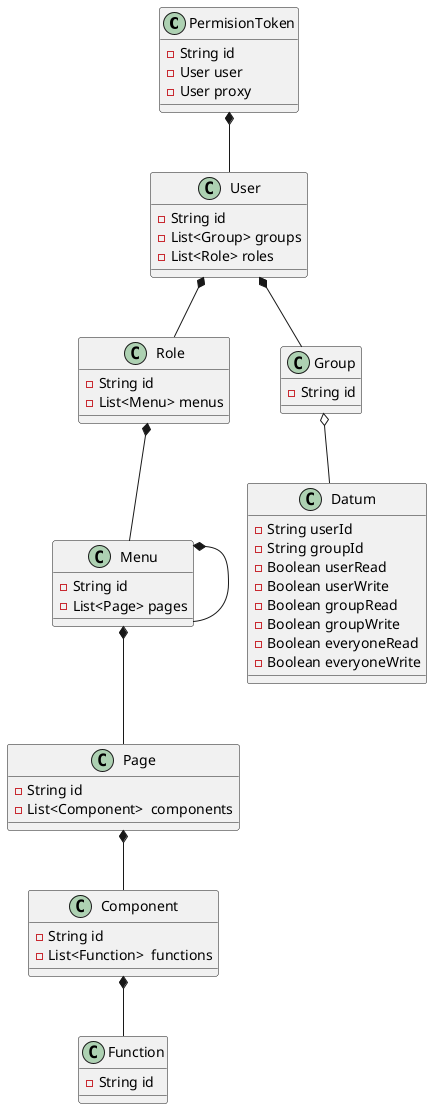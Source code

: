@startuml class-permission

class PermisionToken {
    - String id
    - User user
    - User proxy
}

class User {
    - String id
    - List<Group> groups
    - List<Role> roles
}

PermisionToken *-- User

class Role {
    - String id
    - List<Menu> menus
}

User *-- Role

class Menu {
    - String id
    - List<Page> pages
}

Role *-- Menu
Menu *-- Menu

class Page {
    - String id
    - List<Component>  components
}

Menu *-- Page

class Component {
    - String id
    - List<Function>  functions
}

Page *-- Component

class Function {
    - String id
}

Component *-- Function

class Group {
    - String id
}

User *-- Group

class Datum {
    - String userId
    - String groupId
    - Boolean userRead
    - Boolean userWrite
    - Boolean groupRead
    - Boolean groupWrite
    - Boolean everyoneRead
    - Boolean everyoneWrite
}

Group o-- Datum

    @enduml